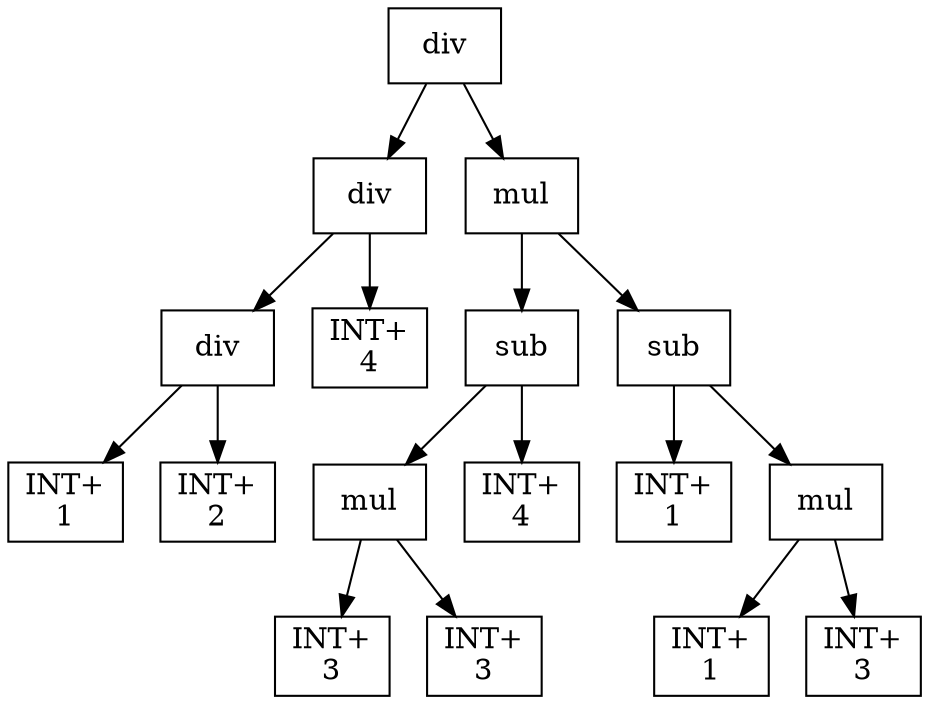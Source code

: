 digraph expr {
  node [shape=box];
  n1 [label="div"];
  n2 [label="div"];
  n3 [label="div"];
  n4 [label="INT+\n1"];
  n5 [label="INT+\n2"];
  n3 -> n4;
  n3 -> n5;
  n6 [label="INT+\n4"];
  n2 -> n3;
  n2 -> n6;
  n7 [label="mul"];
  n8 [label="sub"];
  n9 [label="mul"];
  n10 [label="INT+\n3"];
  n11 [label="INT+\n3"];
  n9 -> n10;
  n9 -> n11;
  n12 [label="INT+\n4"];
  n8 -> n9;
  n8 -> n12;
  n13 [label="sub"];
  n14 [label="INT+\n1"];
  n15 [label="mul"];
  n16 [label="INT+\n1"];
  n17 [label="INT+\n3"];
  n15 -> n16;
  n15 -> n17;
  n13 -> n14;
  n13 -> n15;
  n7 -> n8;
  n7 -> n13;
  n1 -> n2;
  n1 -> n7;
}